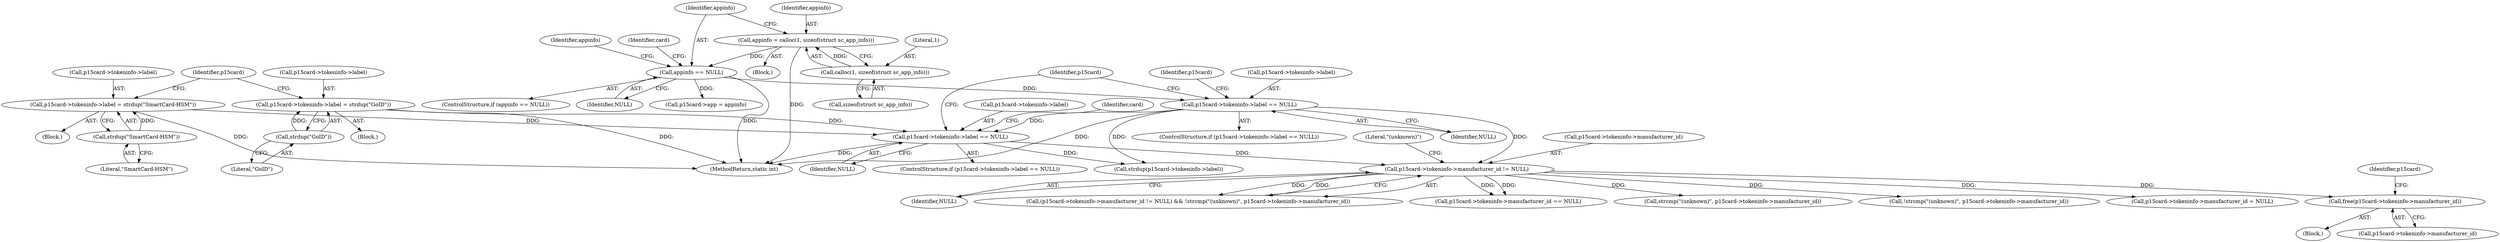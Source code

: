 digraph "0_OpenSC_360e95d45ac4123255a4c796db96337f332160ad#diff-d643a0fa169471dbf2912f4866dc49c5_6@API" {
"1000444" [label="(Call,free(p15card->tokeninfo->manufacturer_id))"];
"1000428" [label="(Call,p15card->tokeninfo->manufacturer_id != NULL)"];
"1000370" [label="(Call,p15card->tokeninfo->label == NULL)"];
"1000150" [label="(Call,appinfo == NULL)"];
"1000143" [label="(Call,appinfo = calloc(1, sizeof(struct sc_app_info)))"];
"1000145" [label="(Call,calloc(1, sizeof(struct sc_app_info)))"];
"1000414" [label="(Call,p15card->tokeninfo->label == NULL)"];
"1000395" [label="(Call,p15card->tokeninfo->label = strdup(\"GoID\"))"];
"1000401" [label="(Call,strdup(\"GoID\"))"];
"1000405" [label="(Call,p15card->tokeninfo->label = strdup(\"SmartCard-HSM\"))"];
"1000411" [label="(Call,strdup(\"SmartCard-HSM\"))"];
"1000143" [label="(Call,appinfo = calloc(1, sizeof(struct sc_app_info)))"];
"1000161" [label="(Identifier,appinfo)"];
"1001092" [label="(MethodReturn,static int)"];
"1000156" [label="(Identifier,card)"];
"1000443" [label="(Block,)"];
"1000150" [label="(Call,appinfo == NULL)"];
"1000436" [label="(Call,strcmp(\"(unknown)\", p15card->tokeninfo->manufacturer_id))"];
"1000420" [label="(Identifier,NULL)"];
"1000411" [label="(Call,strdup(\"SmartCard-HSM\"))"];
"1000435" [label="(Call,!strcmp(\"(unknown)\", p15card->tokeninfo->manufacturer_id))"];
"1000383" [label="(Identifier,p15card)"];
"1000406" [label="(Call,p15card->tokeninfo->label)"];
"1000458" [label="(Call,p15card->tokeninfo->manufacturer_id == NULL)"];
"1000152" [label="(Identifier,NULL)"];
"1000429" [label="(Call,p15card->tokeninfo->manufacturer_id)"];
"1000453" [label="(Identifier,p15card)"];
"1000417" [label="(Identifier,p15card)"];
"1000145" [label="(Call,calloc(1, sizeof(struct sc_app_info)))"];
"1000369" [label="(ControlStructure,if (p15card->tokeninfo->label == NULL))"];
"1000171" [label="(Call,p15card->app = appinfo)"];
"1000395" [label="(Call,p15card->tokeninfo->label = strdup(\"GoID\"))"];
"1000415" [label="(Call,p15card->tokeninfo->label)"];
"1000144" [label="(Identifier,appinfo)"];
"1000402" [label="(Literal,\"GoID\")"];
"1000428" [label="(Call,p15card->tokeninfo->manufacturer_id != NULL)"];
"1000376" [label="(Identifier,NULL)"];
"1000370" [label="(Call,p15card->tokeninfo->label == NULL)"];
"1000431" [label="(Identifier,p15card)"];
"1000107" [label="(Block,)"];
"1000413" [label="(ControlStructure,if (p15card->tokeninfo->label == NULL))"];
"1000146" [label="(Literal,1)"];
"1000405" [label="(Call,p15card->tokeninfo->label = strdup(\"SmartCard-HSM\"))"];
"1000371" [label="(Call,p15card->tokeninfo->label)"];
"1000437" [label="(Literal,\"(unknown)\")"];
"1000518" [label="(Call,strdup(p15card->tokeninfo->label))"];
"1000149" [label="(ControlStructure,if (appinfo == NULL))"];
"1000450" [label="(Call,p15card->tokeninfo->manufacturer_id = NULL)"];
"1000445" [label="(Call,p15card->tokeninfo->manufacturer_id)"];
"1000412" [label="(Literal,\"SmartCard-HSM\")"];
"1000434" [label="(Identifier,NULL)"];
"1000396" [label="(Call,p15card->tokeninfo->label)"];
"1000401" [label="(Call,strdup(\"GoID\"))"];
"1000427" [label="(Call,(p15card->tokeninfo->manufacturer_id != NULL) && !strcmp(\"(unknown)\", p15card->tokeninfo->manufacturer_id))"];
"1000147" [label="(Call,sizeof(struct sc_app_info))"];
"1000444" [label="(Call,free(p15card->tokeninfo->manufacturer_id))"];
"1000394" [label="(Block,)"];
"1000404" [label="(Block,)"];
"1000151" [label="(Identifier,appinfo)"];
"1000423" [label="(Identifier,card)"];
"1000414" [label="(Call,p15card->tokeninfo->label == NULL)"];
"1000444" -> "1000443"  [label="AST: "];
"1000444" -> "1000445"  [label="CFG: "];
"1000445" -> "1000444"  [label="AST: "];
"1000453" -> "1000444"  [label="CFG: "];
"1000428" -> "1000444"  [label="DDG: "];
"1000428" -> "1000427"  [label="AST: "];
"1000428" -> "1000434"  [label="CFG: "];
"1000429" -> "1000428"  [label="AST: "];
"1000434" -> "1000428"  [label="AST: "];
"1000437" -> "1000428"  [label="CFG: "];
"1000427" -> "1000428"  [label="CFG: "];
"1000428" -> "1000427"  [label="DDG: "];
"1000428" -> "1000427"  [label="DDG: "];
"1000370" -> "1000428"  [label="DDG: "];
"1000414" -> "1000428"  [label="DDG: "];
"1000428" -> "1000435"  [label="DDG: "];
"1000428" -> "1000436"  [label="DDG: "];
"1000428" -> "1000450"  [label="DDG: "];
"1000428" -> "1000458"  [label="DDG: "];
"1000428" -> "1000458"  [label="DDG: "];
"1000370" -> "1000369"  [label="AST: "];
"1000370" -> "1000376"  [label="CFG: "];
"1000371" -> "1000370"  [label="AST: "];
"1000376" -> "1000370"  [label="AST: "];
"1000383" -> "1000370"  [label="CFG: "];
"1000431" -> "1000370"  [label="CFG: "];
"1000370" -> "1001092"  [label="DDG: "];
"1000150" -> "1000370"  [label="DDG: "];
"1000370" -> "1000414"  [label="DDG: "];
"1000370" -> "1000518"  [label="DDG: "];
"1000150" -> "1000149"  [label="AST: "];
"1000150" -> "1000152"  [label="CFG: "];
"1000151" -> "1000150"  [label="AST: "];
"1000152" -> "1000150"  [label="AST: "];
"1000156" -> "1000150"  [label="CFG: "];
"1000161" -> "1000150"  [label="CFG: "];
"1000150" -> "1001092"  [label="DDG: "];
"1000143" -> "1000150"  [label="DDG: "];
"1000150" -> "1000171"  [label="DDG: "];
"1000143" -> "1000107"  [label="AST: "];
"1000143" -> "1000145"  [label="CFG: "];
"1000144" -> "1000143"  [label="AST: "];
"1000145" -> "1000143"  [label="AST: "];
"1000151" -> "1000143"  [label="CFG: "];
"1000143" -> "1001092"  [label="DDG: "];
"1000145" -> "1000143"  [label="DDG: "];
"1000145" -> "1000147"  [label="CFG: "];
"1000146" -> "1000145"  [label="AST: "];
"1000147" -> "1000145"  [label="AST: "];
"1000414" -> "1000413"  [label="AST: "];
"1000414" -> "1000420"  [label="CFG: "];
"1000415" -> "1000414"  [label="AST: "];
"1000420" -> "1000414"  [label="AST: "];
"1000423" -> "1000414"  [label="CFG: "];
"1000431" -> "1000414"  [label="CFG: "];
"1000414" -> "1001092"  [label="DDG: "];
"1000395" -> "1000414"  [label="DDG: "];
"1000405" -> "1000414"  [label="DDG: "];
"1000414" -> "1000518"  [label="DDG: "];
"1000395" -> "1000394"  [label="AST: "];
"1000395" -> "1000401"  [label="CFG: "];
"1000396" -> "1000395"  [label="AST: "];
"1000401" -> "1000395"  [label="AST: "];
"1000417" -> "1000395"  [label="CFG: "];
"1000395" -> "1001092"  [label="DDG: "];
"1000401" -> "1000395"  [label="DDG: "];
"1000401" -> "1000402"  [label="CFG: "];
"1000402" -> "1000401"  [label="AST: "];
"1000405" -> "1000404"  [label="AST: "];
"1000405" -> "1000411"  [label="CFG: "];
"1000406" -> "1000405"  [label="AST: "];
"1000411" -> "1000405"  [label="AST: "];
"1000417" -> "1000405"  [label="CFG: "];
"1000405" -> "1001092"  [label="DDG: "];
"1000411" -> "1000405"  [label="DDG: "];
"1000411" -> "1000412"  [label="CFG: "];
"1000412" -> "1000411"  [label="AST: "];
}
